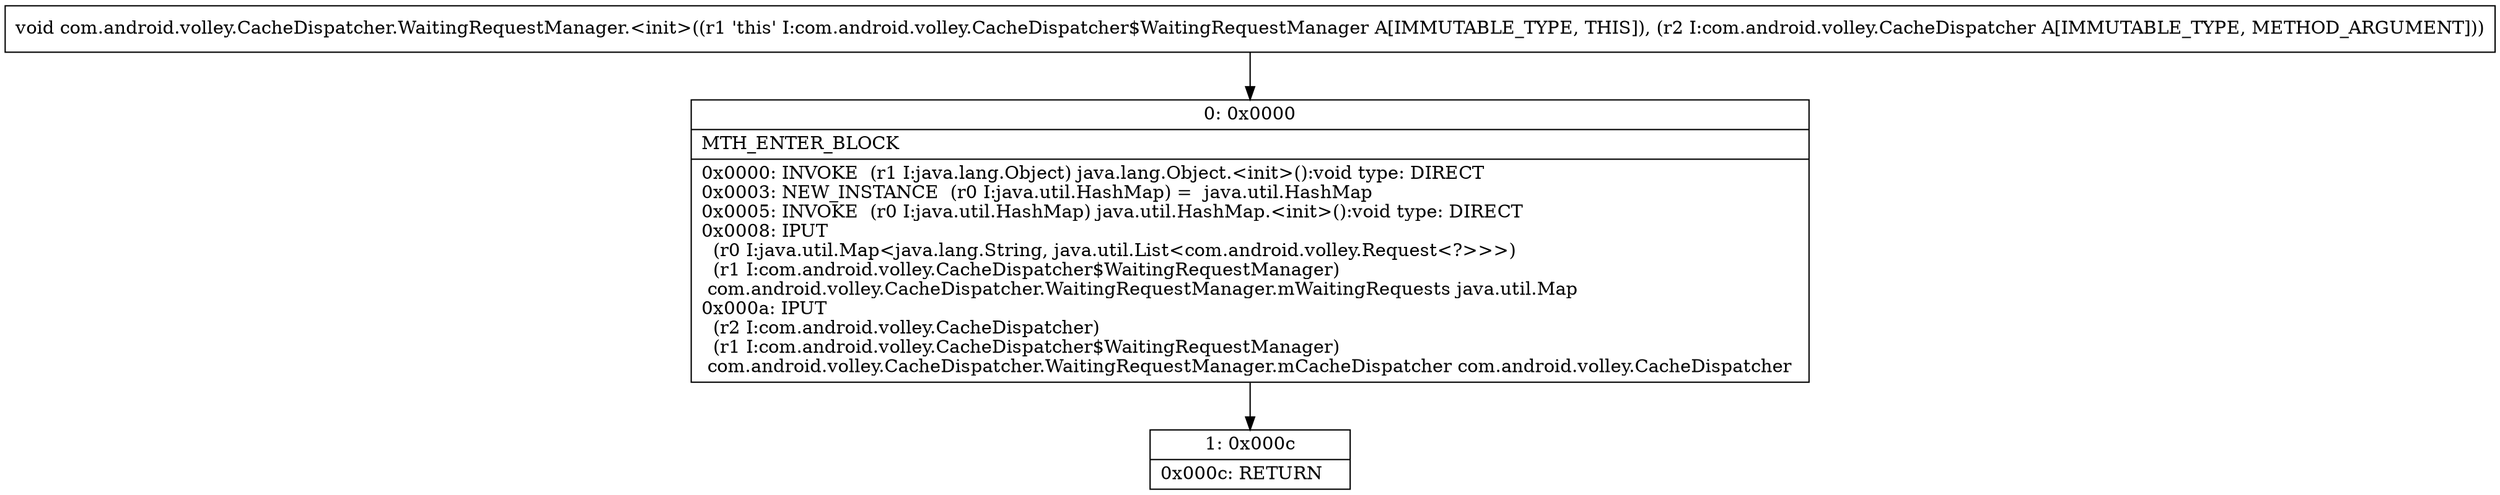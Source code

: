 digraph "CFG forcom.android.volley.CacheDispatcher.WaitingRequestManager.\<init\>(Lcom\/android\/volley\/CacheDispatcher;)V" {
Node_0 [shape=record,label="{0\:\ 0x0000|MTH_ENTER_BLOCK\l|0x0000: INVOKE  (r1 I:java.lang.Object) java.lang.Object.\<init\>():void type: DIRECT \l0x0003: NEW_INSTANCE  (r0 I:java.util.HashMap) =  java.util.HashMap \l0x0005: INVOKE  (r0 I:java.util.HashMap) java.util.HashMap.\<init\>():void type: DIRECT \l0x0008: IPUT  \l  (r0 I:java.util.Map\<java.lang.String, java.util.List\<com.android.volley.Request\<?\>\>\>)\l  (r1 I:com.android.volley.CacheDispatcher$WaitingRequestManager)\l com.android.volley.CacheDispatcher.WaitingRequestManager.mWaitingRequests java.util.Map \l0x000a: IPUT  \l  (r2 I:com.android.volley.CacheDispatcher)\l  (r1 I:com.android.volley.CacheDispatcher$WaitingRequestManager)\l com.android.volley.CacheDispatcher.WaitingRequestManager.mCacheDispatcher com.android.volley.CacheDispatcher \l}"];
Node_1 [shape=record,label="{1\:\ 0x000c|0x000c: RETURN   \l}"];
MethodNode[shape=record,label="{void com.android.volley.CacheDispatcher.WaitingRequestManager.\<init\>((r1 'this' I:com.android.volley.CacheDispatcher$WaitingRequestManager A[IMMUTABLE_TYPE, THIS]), (r2 I:com.android.volley.CacheDispatcher A[IMMUTABLE_TYPE, METHOD_ARGUMENT])) }"];
MethodNode -> Node_0;
Node_0 -> Node_1;
}

